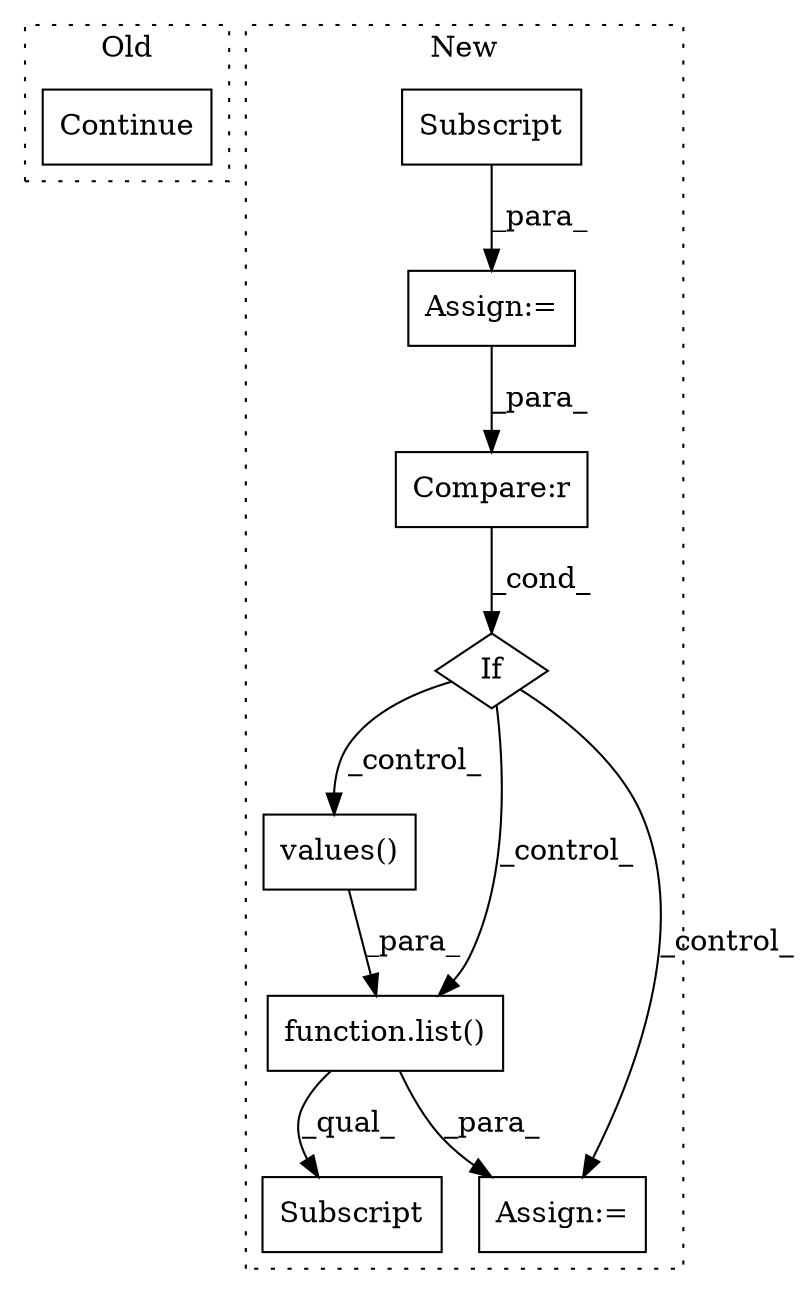 digraph G {
subgraph cluster0 {
1 [label="Continue" a="43" s="2404" l="8" shape="box"];
label = "Old";
style="dotted";
}
subgraph cluster1 {
2 [label="values()" a="75" s="3257" l="26" shape="box"];
3 [label="Assign:=" a="68" s="3251" l="1" shape="box"];
4 [label="function.list()" a="75" s="3252,3283" l="5,1" shape="box"];
5 [label="If" a="96" s="3158" l="0" shape="diamond"];
6 [label="Assign:=" a="68" s="2029" l="1" shape="box"];
7 [label="Subscript" a="63" s="3252,0" l="35,0" shape="box"];
8 [label="Compare:r" a="40" s="3158" l="11" shape="box"];
9 [label="Subscript" a="63" s="2030,0" l="25,0" shape="box"];
label = "New";
style="dotted";
}
2 -> 4 [label="_para_"];
4 -> 3 [label="_para_"];
4 -> 7 [label="_qual_"];
5 -> 4 [label="_control_"];
5 -> 2 [label="_control_"];
5 -> 3 [label="_control_"];
6 -> 8 [label="_para_"];
8 -> 5 [label="_cond_"];
9 -> 6 [label="_para_"];
}